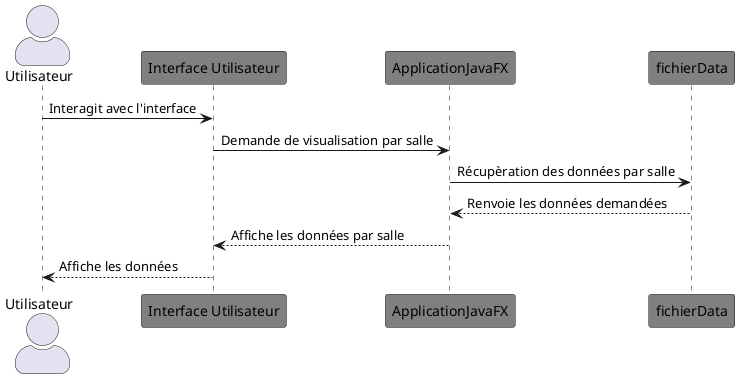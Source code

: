 @startuml
skinparam actorStyle awesome
actor Utilisateur
participant "Interface Utilisateur" as Interface #grey
participant ApplicationJavaFX as App #grey
participant fichierData as BD #grey

Utilisateur -> Interface: Interagit avec l'interface
Interface -> App: Demande de visualisation par salle
App -> BD: Récupèration des données par salle
BD --> App: Renvoie les données demandées
App --> Interface: Affiche les données par salle
Interface --> Utilisateur: Affiche les données

@enduml